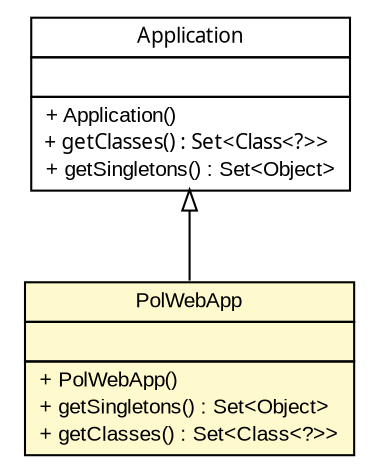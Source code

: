 #!/usr/local/bin/dot
#
# Class diagram 
# Generated by UmlGraph version 4.6 (http://www.spinellis.gr/sw/umlgraph)
#

digraph G {
	edge [fontname="arial",fontsize=10,labelfontname="arial",labelfontsize=10];
	node [fontname="arial",fontsize=10,shape=plaintext];
	// org.opentox.pol.PolWebApp
	c127 [label=<<table border="0" cellborder="1" cellspacing="0" cellpadding="2" port="p" bgcolor="lemonChiffon" href="./PolWebApp.html">
		<tr><td><table border="0" cellspacing="0" cellpadding="1">
			<tr><td> PolWebApp </td></tr>
		</table></td></tr>
		<tr><td><table border="0" cellspacing="0" cellpadding="1">
			<tr><td align="left">  </td></tr>
		</table></td></tr>
		<tr><td><table border="0" cellspacing="0" cellpadding="1">
			<tr><td align="left"> + PolWebApp() </td></tr>
			<tr><td align="left"> + getSingletons() : Set&lt;Object&gt; </td></tr>
			<tr><td align="left"> + getClasses() : Set&lt;Class&lt;?&gt;&gt; </td></tr>
		</table></td></tr>
		</table>>, fontname="arial", fontcolor="black", fontsize=10.0];
	//org.opentox.pol.PolWebApp extends javax.ws.rs.core.Application
	c142:p -> c127:p [dir=back,arrowtail=empty];
	// javax.ws.rs.core.Application
	c142 [label=<<table border="0" cellborder="1" cellspacing="0" cellpadding="2" port="p">
		<tr><td><table border="0" cellspacing="0" cellpadding="1">
			<tr><td><font face="ariali"> Application </font></td></tr>
		</table></td></tr>
		<tr><td><table border="0" cellspacing="0" cellpadding="1">
			<tr><td align="left">  </td></tr>
		</table></td></tr>
		<tr><td><table border="0" cellspacing="0" cellpadding="1">
			<tr><td align="left"> + Application() </td></tr>
			<tr><td align="left"><font face="ariali" point-size="10.0"> + getClasses() : Set&lt;Class&lt;?&gt;&gt; </font></td></tr>
			<tr><td align="left"> + getSingletons() : Set&lt;Object&gt; </td></tr>
		</table></td></tr>
		</table>>, fontname="arial", fontcolor="black", fontsize=10.0];
}

